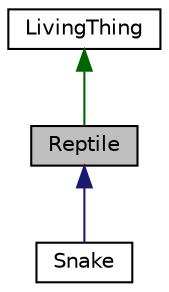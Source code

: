 digraph "Reptile"
{
  edge [fontname="Helvetica",fontsize="10",labelfontname="Helvetica",labelfontsize="10"];
  node [fontname="Helvetica",fontsize="10",shape=record];
  Node1 [label="Reptile",height=0.2,width=0.4,color="black", fillcolor="grey75", style="filled", fontcolor="black"];
  Node2 -> Node1 [dir="back",color="darkgreen",fontsize="10",style="solid",fontname="Helvetica"];
  Node2 [label="LivingThing",height=0.2,width=0.4,color="black", fillcolor="white", style="filled",URL="$classLivingThing.html"];
  Node1 -> Node3 [dir="back",color="midnightblue",fontsize="10",style="solid",fontname="Helvetica"];
  Node3 [label="Snake",height=0.2,width=0.4,color="black", fillcolor="white", style="filled",URL="$classSnake.html"];
}
